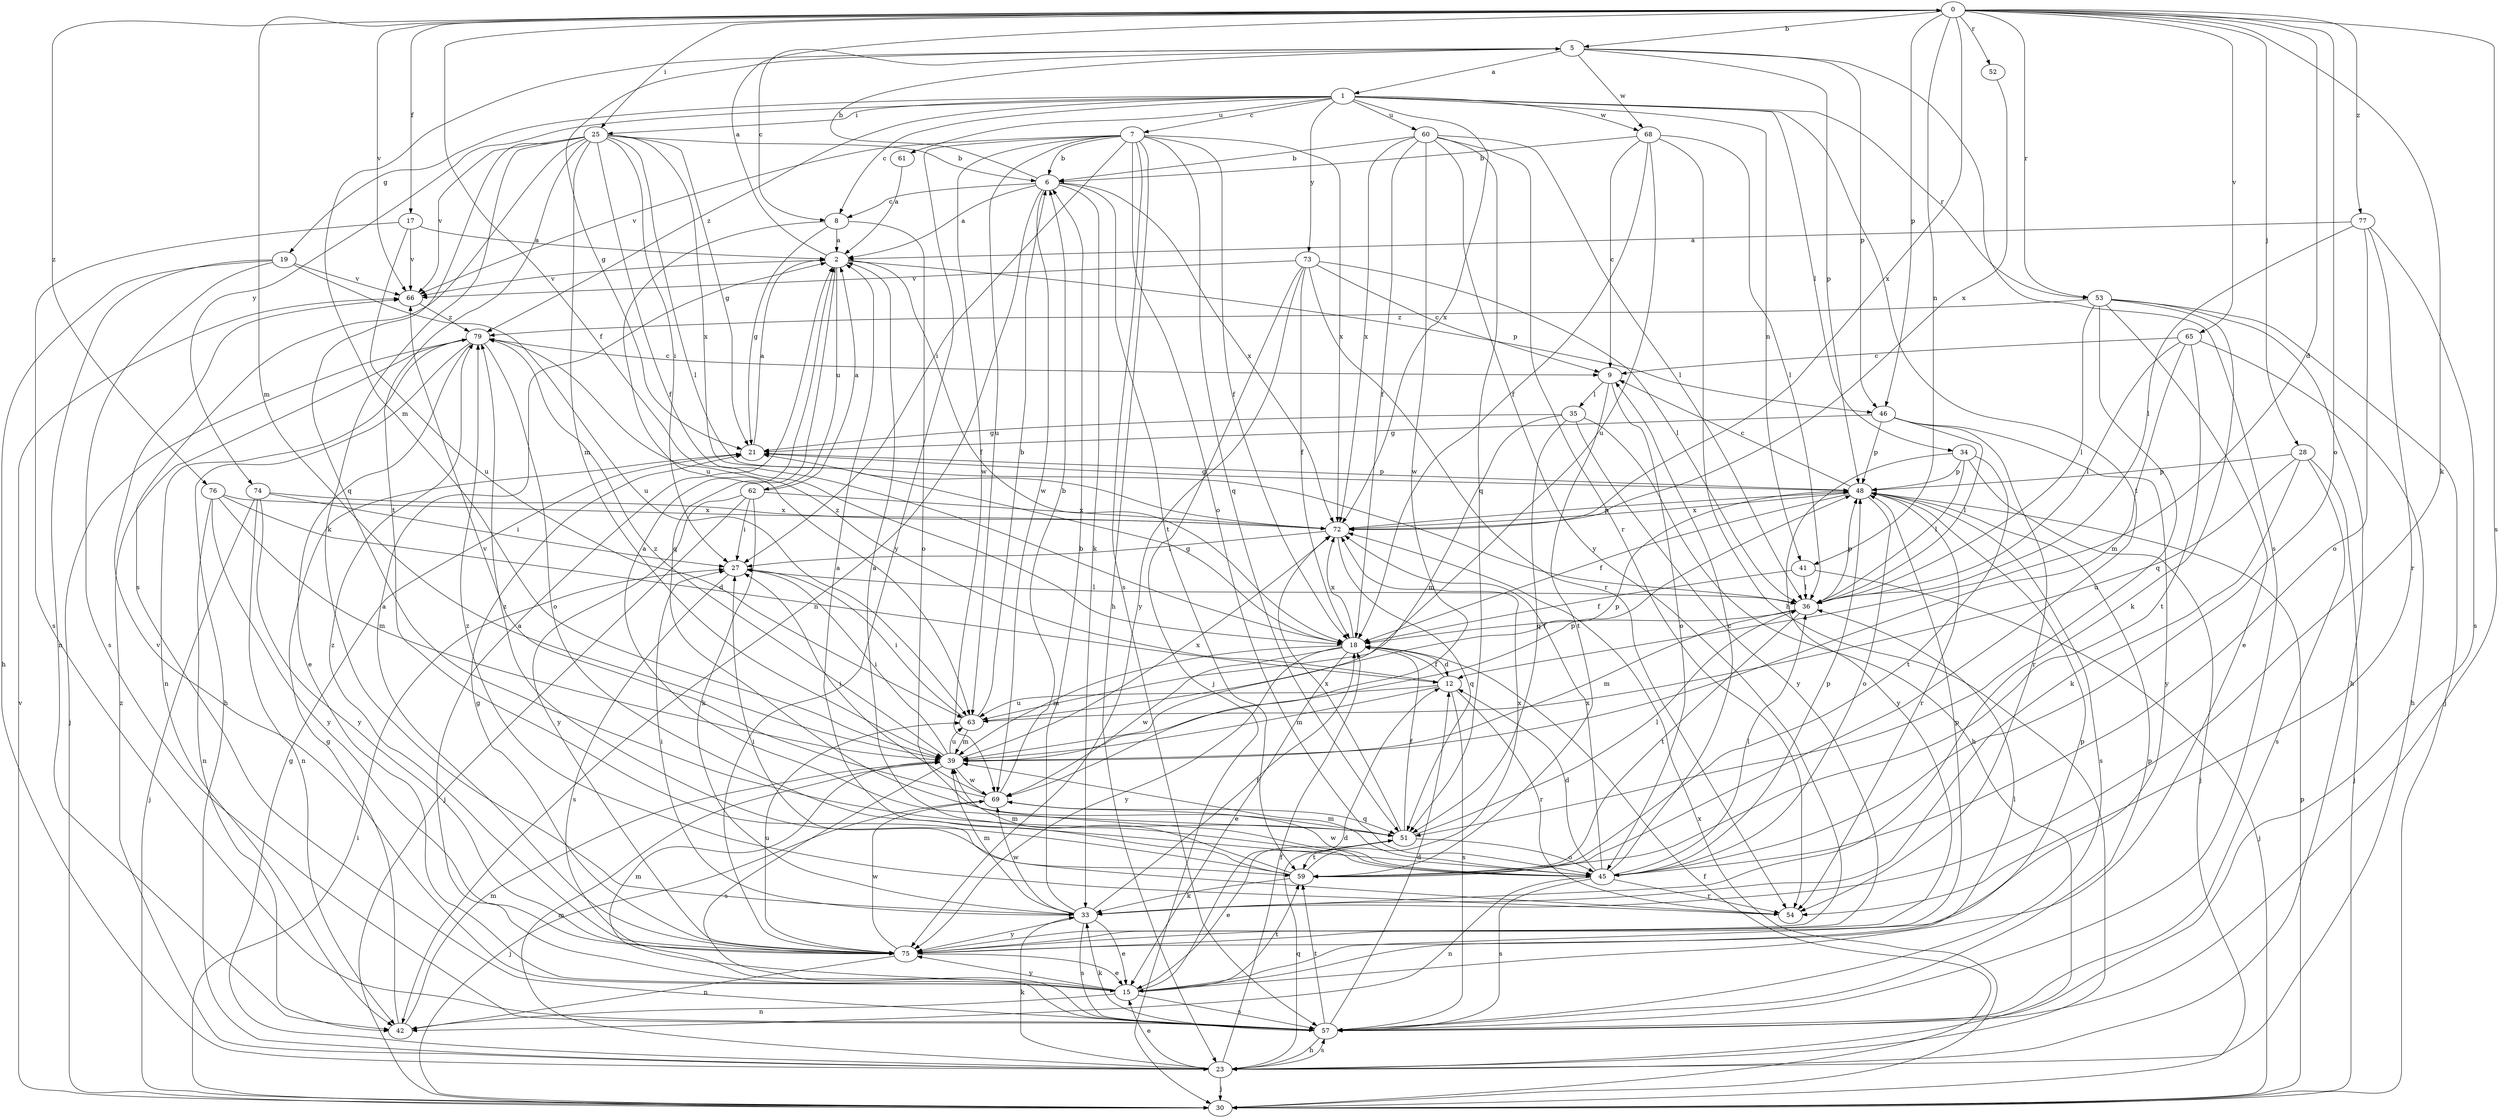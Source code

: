 strict digraph  {
0;
1;
2;
5;
6;
7;
8;
9;
12;
15;
17;
18;
19;
21;
23;
25;
27;
28;
30;
33;
34;
35;
36;
39;
41;
42;
45;
46;
48;
51;
52;
53;
54;
57;
59;
60;
61;
62;
63;
65;
66;
68;
69;
72;
73;
74;
75;
76;
77;
79;
0 -> 5  [label=b];
0 -> 12  [label=d];
0 -> 17  [label=f];
0 -> 18  [label=f];
0 -> 25  [label=i];
0 -> 28  [label=j];
0 -> 33  [label=k];
0 -> 39  [label=m];
0 -> 41  [label=n];
0 -> 45  [label=o];
0 -> 46  [label=p];
0 -> 52  [label=r];
0 -> 53  [label=r];
0 -> 57  [label=s];
0 -> 65  [label=v];
0 -> 66  [label=v];
0 -> 72  [label=x];
0 -> 76  [label=z];
0 -> 77  [label=z];
1 -> 7  [label=c];
1 -> 8  [label=c];
1 -> 19  [label=g];
1 -> 25  [label=i];
1 -> 34  [label=l];
1 -> 41  [label=n];
1 -> 53  [label=r];
1 -> 59  [label=t];
1 -> 60  [label=u];
1 -> 61  [label=u];
1 -> 68  [label=w];
1 -> 72  [label=x];
1 -> 73  [label=y];
1 -> 74  [label=y];
1 -> 79  [label=z];
2 -> 0  [label=a];
2 -> 18  [label=f];
2 -> 46  [label=p];
2 -> 51  [label=q];
2 -> 62  [label=u];
2 -> 66  [label=v];
5 -> 1  [label=a];
5 -> 8  [label=c];
5 -> 21  [label=g];
5 -> 39  [label=m];
5 -> 46  [label=p];
5 -> 48  [label=p];
5 -> 57  [label=s];
5 -> 68  [label=w];
6 -> 2  [label=a];
6 -> 5  [label=b];
6 -> 8  [label=c];
6 -> 33  [label=k];
6 -> 42  [label=n];
6 -> 59  [label=t];
6 -> 69  [label=w];
6 -> 72  [label=x];
7 -> 6  [label=b];
7 -> 18  [label=f];
7 -> 23  [label=h];
7 -> 27  [label=i];
7 -> 45  [label=o];
7 -> 51  [label=q];
7 -> 57  [label=s];
7 -> 63  [label=u];
7 -> 66  [label=v];
7 -> 69  [label=w];
7 -> 72  [label=x];
7 -> 75  [label=y];
8 -> 2  [label=a];
8 -> 21  [label=g];
8 -> 45  [label=o];
8 -> 63  [label=u];
9 -> 35  [label=l];
9 -> 45  [label=o];
9 -> 59  [label=t];
12 -> 18  [label=f];
12 -> 39  [label=m];
12 -> 54  [label=r];
12 -> 57  [label=s];
12 -> 63  [label=u];
12 -> 79  [label=z];
15 -> 2  [label=a];
15 -> 12  [label=d];
15 -> 36  [label=l];
15 -> 39  [label=m];
15 -> 42  [label=n];
15 -> 48  [label=p];
15 -> 57  [label=s];
15 -> 59  [label=t];
15 -> 66  [label=v];
15 -> 75  [label=y];
17 -> 2  [label=a];
17 -> 57  [label=s];
17 -> 63  [label=u];
17 -> 66  [label=v];
18 -> 12  [label=d];
18 -> 15  [label=e];
18 -> 21  [label=g];
18 -> 39  [label=m];
18 -> 69  [label=w];
18 -> 72  [label=x];
18 -> 75  [label=y];
19 -> 23  [label=h];
19 -> 42  [label=n];
19 -> 57  [label=s];
19 -> 63  [label=u];
19 -> 66  [label=v];
21 -> 2  [label=a];
21 -> 48  [label=p];
23 -> 15  [label=e];
23 -> 18  [label=f];
23 -> 21  [label=g];
23 -> 30  [label=j];
23 -> 33  [label=k];
23 -> 39  [label=m];
23 -> 51  [label=q];
23 -> 57  [label=s];
23 -> 79  [label=z];
25 -> 6  [label=b];
25 -> 18  [label=f];
25 -> 21  [label=g];
25 -> 27  [label=i];
25 -> 33  [label=k];
25 -> 36  [label=l];
25 -> 39  [label=m];
25 -> 51  [label=q];
25 -> 57  [label=s];
25 -> 59  [label=t];
25 -> 66  [label=v];
25 -> 72  [label=x];
27 -> 36  [label=l];
27 -> 57  [label=s];
28 -> 30  [label=j];
28 -> 33  [label=k];
28 -> 48  [label=p];
28 -> 57  [label=s];
28 -> 63  [label=u];
30 -> 18  [label=f];
30 -> 27  [label=i];
30 -> 48  [label=p];
30 -> 66  [label=v];
30 -> 72  [label=x];
33 -> 6  [label=b];
33 -> 15  [label=e];
33 -> 18  [label=f];
33 -> 27  [label=i];
33 -> 39  [label=m];
33 -> 57  [label=s];
33 -> 69  [label=w];
33 -> 75  [label=y];
34 -> 30  [label=j];
34 -> 36  [label=l];
34 -> 48  [label=p];
34 -> 59  [label=t];
34 -> 75  [label=y];
35 -> 21  [label=g];
35 -> 23  [label=h];
35 -> 39  [label=m];
35 -> 51  [label=q];
35 -> 75  [label=y];
36 -> 18  [label=f];
36 -> 39  [label=m];
36 -> 48  [label=p];
36 -> 59  [label=t];
39 -> 27  [label=i];
39 -> 48  [label=p];
39 -> 57  [label=s];
39 -> 63  [label=u];
39 -> 69  [label=w];
39 -> 72  [label=x];
39 -> 79  [label=z];
41 -> 18  [label=f];
41 -> 30  [label=j];
41 -> 36  [label=l];
42 -> 21  [label=g];
42 -> 39  [label=m];
45 -> 2  [label=a];
45 -> 9  [label=c];
45 -> 12  [label=d];
45 -> 36  [label=l];
45 -> 39  [label=m];
45 -> 42  [label=n];
45 -> 48  [label=p];
45 -> 54  [label=r];
45 -> 57  [label=s];
45 -> 69  [label=w];
45 -> 72  [label=x];
46 -> 21  [label=g];
46 -> 36  [label=l];
46 -> 48  [label=p];
46 -> 54  [label=r];
46 -> 75  [label=y];
48 -> 9  [label=c];
48 -> 18  [label=f];
48 -> 21  [label=g];
48 -> 45  [label=o];
48 -> 54  [label=r];
48 -> 57  [label=s];
48 -> 72  [label=x];
51 -> 2  [label=a];
51 -> 15  [label=e];
51 -> 18  [label=f];
51 -> 36  [label=l];
51 -> 45  [label=o];
51 -> 59  [label=t];
51 -> 72  [label=x];
52 -> 72  [label=x];
53 -> 15  [label=e];
53 -> 23  [label=h];
53 -> 30  [label=j];
53 -> 33  [label=k];
53 -> 36  [label=l];
53 -> 51  [label=q];
53 -> 79  [label=z];
54 -> 27  [label=i];
54 -> 79  [label=z];
57 -> 12  [label=d];
57 -> 23  [label=h];
57 -> 33  [label=k];
57 -> 48  [label=p];
57 -> 59  [label=t];
59 -> 2  [label=a];
59 -> 33  [label=k];
59 -> 39  [label=m];
59 -> 72  [label=x];
59 -> 79  [label=z];
60 -> 6  [label=b];
60 -> 18  [label=f];
60 -> 36  [label=l];
60 -> 51  [label=q];
60 -> 54  [label=r];
60 -> 69  [label=w];
60 -> 72  [label=x];
60 -> 75  [label=y];
61 -> 2  [label=a];
62 -> 2  [label=a];
62 -> 27  [label=i];
62 -> 30  [label=j];
62 -> 33  [label=k];
62 -> 72  [label=x];
62 -> 75  [label=y];
63 -> 6  [label=b];
63 -> 27  [label=i];
63 -> 39  [label=m];
63 -> 48  [label=p];
65 -> 9  [label=c];
65 -> 23  [label=h];
65 -> 36  [label=l];
65 -> 39  [label=m];
65 -> 59  [label=t];
66 -> 79  [label=z];
68 -> 6  [label=b];
68 -> 9  [label=c];
68 -> 18  [label=f];
68 -> 23  [label=h];
68 -> 36  [label=l];
68 -> 63  [label=u];
69 -> 6  [label=b];
69 -> 27  [label=i];
69 -> 30  [label=j];
69 -> 51  [label=q];
69 -> 66  [label=v];
72 -> 27  [label=i];
72 -> 48  [label=p];
72 -> 51  [label=q];
73 -> 9  [label=c];
73 -> 18  [label=f];
73 -> 30  [label=j];
73 -> 36  [label=l];
73 -> 54  [label=r];
73 -> 66  [label=v];
73 -> 75  [label=y];
74 -> 27  [label=i];
74 -> 30  [label=j];
74 -> 42  [label=n];
74 -> 72  [label=x];
74 -> 75  [label=y];
75 -> 2  [label=a];
75 -> 15  [label=e];
75 -> 21  [label=g];
75 -> 42  [label=n];
75 -> 48  [label=p];
75 -> 63  [label=u];
75 -> 69  [label=w];
75 -> 79  [label=z];
76 -> 12  [label=d];
76 -> 39  [label=m];
76 -> 42  [label=n];
76 -> 72  [label=x];
76 -> 75  [label=y];
77 -> 2  [label=a];
77 -> 36  [label=l];
77 -> 45  [label=o];
77 -> 54  [label=r];
77 -> 57  [label=s];
79 -> 9  [label=c];
79 -> 15  [label=e];
79 -> 23  [label=h];
79 -> 30  [label=j];
79 -> 42  [label=n];
79 -> 45  [label=o];
}

